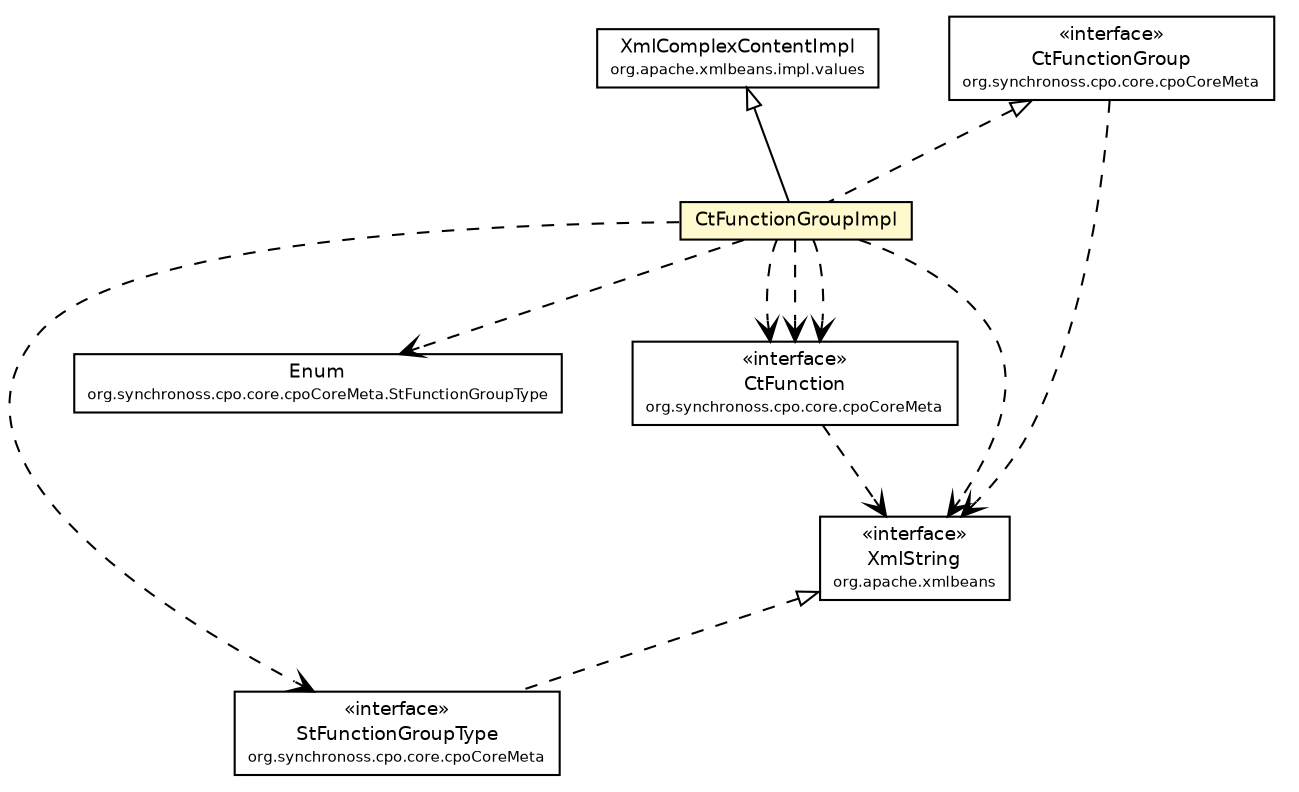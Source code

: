 #!/usr/local/bin/dot
#
# Class diagram 
# Generated by UmlGraph version 4.6 (http://www.spinellis.gr/sw/umlgraph)
#

digraph G {
	edge [fontname="Helvetica",fontsize=10,labelfontname="Helvetica",labelfontsize=10];
	node [fontname="Helvetica",fontsize=10,shape=plaintext];
	// org.synchronoss.cpo.core.cpoCoreMeta.StFunctionGroupType
	c29439 [label=<<table border="0" cellborder="1" cellspacing="0" cellpadding="2" port="p" href="../StFunctionGroupType.html">
		<tr><td><table border="0" cellspacing="0" cellpadding="1">
			<tr><td> &laquo;interface&raquo; </td></tr>
			<tr><td> StFunctionGroupType </td></tr>
			<tr><td><font point-size="7.0"> org.synchronoss.cpo.core.cpoCoreMeta </font></td></tr>
		</table></td></tr>
		</table>>, fontname="Helvetica", fontcolor="black", fontsize=9.0];
	// org.synchronoss.cpo.core.cpoCoreMeta.StFunctionGroupType.Enum
	c29440 [label=<<table border="0" cellborder="1" cellspacing="0" cellpadding="2" port="p" href="../StFunctionGroupType.Enum.html">
		<tr><td><table border="0" cellspacing="0" cellpadding="1">
			<tr><td> Enum </td></tr>
			<tr><td><font point-size="7.0"> org.synchronoss.cpo.core.cpoCoreMeta.StFunctionGroupType </font></td></tr>
		</table></td></tr>
		</table>>, fontname="Helvetica", fontcolor="black", fontsize=9.0];
	// org.synchronoss.cpo.core.cpoCoreMeta.CtFunctionGroup
	c29442 [label=<<table border="0" cellborder="1" cellspacing="0" cellpadding="2" port="p" href="../CtFunctionGroup.html">
		<tr><td><table border="0" cellspacing="0" cellpadding="1">
			<tr><td> &laquo;interface&raquo; </td></tr>
			<tr><td> CtFunctionGroup </td></tr>
			<tr><td><font point-size="7.0"> org.synchronoss.cpo.core.cpoCoreMeta </font></td></tr>
		</table></td></tr>
		</table>>, fontname="Helvetica", fontcolor="black", fontsize=9.0];
	// org.synchronoss.cpo.core.cpoCoreMeta.CtFunction
	c29444 [label=<<table border="0" cellborder="1" cellspacing="0" cellpadding="2" port="p" href="../CtFunction.html">
		<tr><td><table border="0" cellspacing="0" cellpadding="1">
			<tr><td> &laquo;interface&raquo; </td></tr>
			<tr><td> CtFunction </td></tr>
			<tr><td><font point-size="7.0"> org.synchronoss.cpo.core.cpoCoreMeta </font></td></tr>
		</table></td></tr>
		</table>>, fontname="Helvetica", fontcolor="black", fontsize=9.0];
	// org.synchronoss.cpo.core.cpoCoreMeta.impl.CtFunctionGroupImpl
	c29458 [label=<<table border="0" cellborder="1" cellspacing="0" cellpadding="2" port="p" bgcolor="lemonChiffon" href="./CtFunctionGroupImpl.html">
		<tr><td><table border="0" cellspacing="0" cellpadding="1">
			<tr><td> CtFunctionGroupImpl </td></tr>
		</table></td></tr>
		</table>>, fontname="Helvetica", fontcolor="black", fontsize=9.0];
	//org.synchronoss.cpo.core.cpoCoreMeta.StFunctionGroupType implements org.apache.xmlbeans.XmlString
	c29576:p -> c29439:p [dir=back,arrowtail=empty,style=dashed];
	//org.synchronoss.cpo.core.cpoCoreMeta.impl.CtFunctionGroupImpl extends org.apache.xmlbeans.impl.values.XmlComplexContentImpl
	c29577:p -> c29458:p [dir=back,arrowtail=empty];
	//org.synchronoss.cpo.core.cpoCoreMeta.impl.CtFunctionGroupImpl implements org.synchronoss.cpo.core.cpoCoreMeta.CtFunctionGroup
	c29442:p -> c29458:p [dir=back,arrowtail=empty,style=dashed];
	// org.synchronoss.cpo.core.cpoCoreMeta.CtFunctionGroup DEPEND org.apache.xmlbeans.XmlString
	c29442:p -> c29576:p [taillabel="", label="", headlabel="", fontname="Helvetica", fontcolor="black", fontsize=10.0, color="black", arrowhead=open, style=dashed];
	// org.synchronoss.cpo.core.cpoCoreMeta.CtFunction DEPEND org.apache.xmlbeans.XmlString
	c29444:p -> c29576:p [taillabel="", label="", headlabel="", fontname="Helvetica", fontcolor="black", fontsize=10.0, color="black", arrowhead=open, style=dashed];
	// org.synchronoss.cpo.core.cpoCoreMeta.impl.CtFunctionGroupImpl DEPEND org.synchronoss.cpo.core.cpoCoreMeta.CtFunction
	c29458:p -> c29444:p [taillabel="", label="", headlabel="", fontname="Helvetica", fontcolor="black", fontsize=10.0, color="black", arrowhead=open, style=dashed];
	// org.synchronoss.cpo.core.cpoCoreMeta.impl.CtFunctionGroupImpl DEPEND org.synchronoss.cpo.core.cpoCoreMeta.CtFunction
	c29458:p -> c29444:p [taillabel="", label="", headlabel="", fontname="Helvetica", fontcolor="black", fontsize=10.0, color="black", arrowhead=open, style=dashed];
	// org.synchronoss.cpo.core.cpoCoreMeta.impl.CtFunctionGroupImpl DEPEND org.synchronoss.cpo.core.cpoCoreMeta.CtFunction
	c29458:p -> c29444:p [taillabel="", label="", headlabel="", fontname="Helvetica", fontcolor="black", fontsize=10.0, color="black", arrowhead=open, style=dashed];
	// org.synchronoss.cpo.core.cpoCoreMeta.impl.CtFunctionGroupImpl DEPEND org.synchronoss.cpo.core.cpoCoreMeta.StFunctionGroupType
	c29458:p -> c29439:p [taillabel="", label="", headlabel="", fontname="Helvetica", fontcolor="black", fontsize=10.0, color="black", arrowhead=open, style=dashed];
	// org.synchronoss.cpo.core.cpoCoreMeta.impl.CtFunctionGroupImpl DEPEND org.synchronoss.cpo.core.cpoCoreMeta.StFunctionGroupType.Enum
	c29458:p -> c29440:p [taillabel="", label="", headlabel="", fontname="Helvetica", fontcolor="black", fontsize=10.0, color="black", arrowhead=open, style=dashed];
	// org.synchronoss.cpo.core.cpoCoreMeta.impl.CtFunctionGroupImpl DEPEND org.apache.xmlbeans.XmlString
	c29458:p -> c29576:p [taillabel="", label="", headlabel="", fontname="Helvetica", fontcolor="black", fontsize=10.0, color="black", arrowhead=open, style=dashed];
	// org.apache.xmlbeans.XmlString
	c29576 [label=<<table border="0" cellborder="1" cellspacing="0" cellpadding="2" port="p" href="http://java.sun.com/j2se/1.4.2/docs/api/org/apache/xmlbeans/XmlString.html">
		<tr><td><table border="0" cellspacing="0" cellpadding="1">
			<tr><td> &laquo;interface&raquo; </td></tr>
			<tr><td> XmlString </td></tr>
			<tr><td><font point-size="7.0"> org.apache.xmlbeans </font></td></tr>
		</table></td></tr>
		</table>>, fontname="Helvetica", fontcolor="black", fontsize=9.0];
	// org.apache.xmlbeans.impl.values.XmlComplexContentImpl
	c29577 [label=<<table border="0" cellborder="1" cellspacing="0" cellpadding="2" port="p" href="http://java.sun.com/j2se/1.4.2/docs/api/org/apache/xmlbeans/impl/values/XmlComplexContentImpl.html">
		<tr><td><table border="0" cellspacing="0" cellpadding="1">
			<tr><td> XmlComplexContentImpl </td></tr>
			<tr><td><font point-size="7.0"> org.apache.xmlbeans.impl.values </font></td></tr>
		</table></td></tr>
		</table>>, fontname="Helvetica", fontcolor="black", fontsize=9.0];
}


